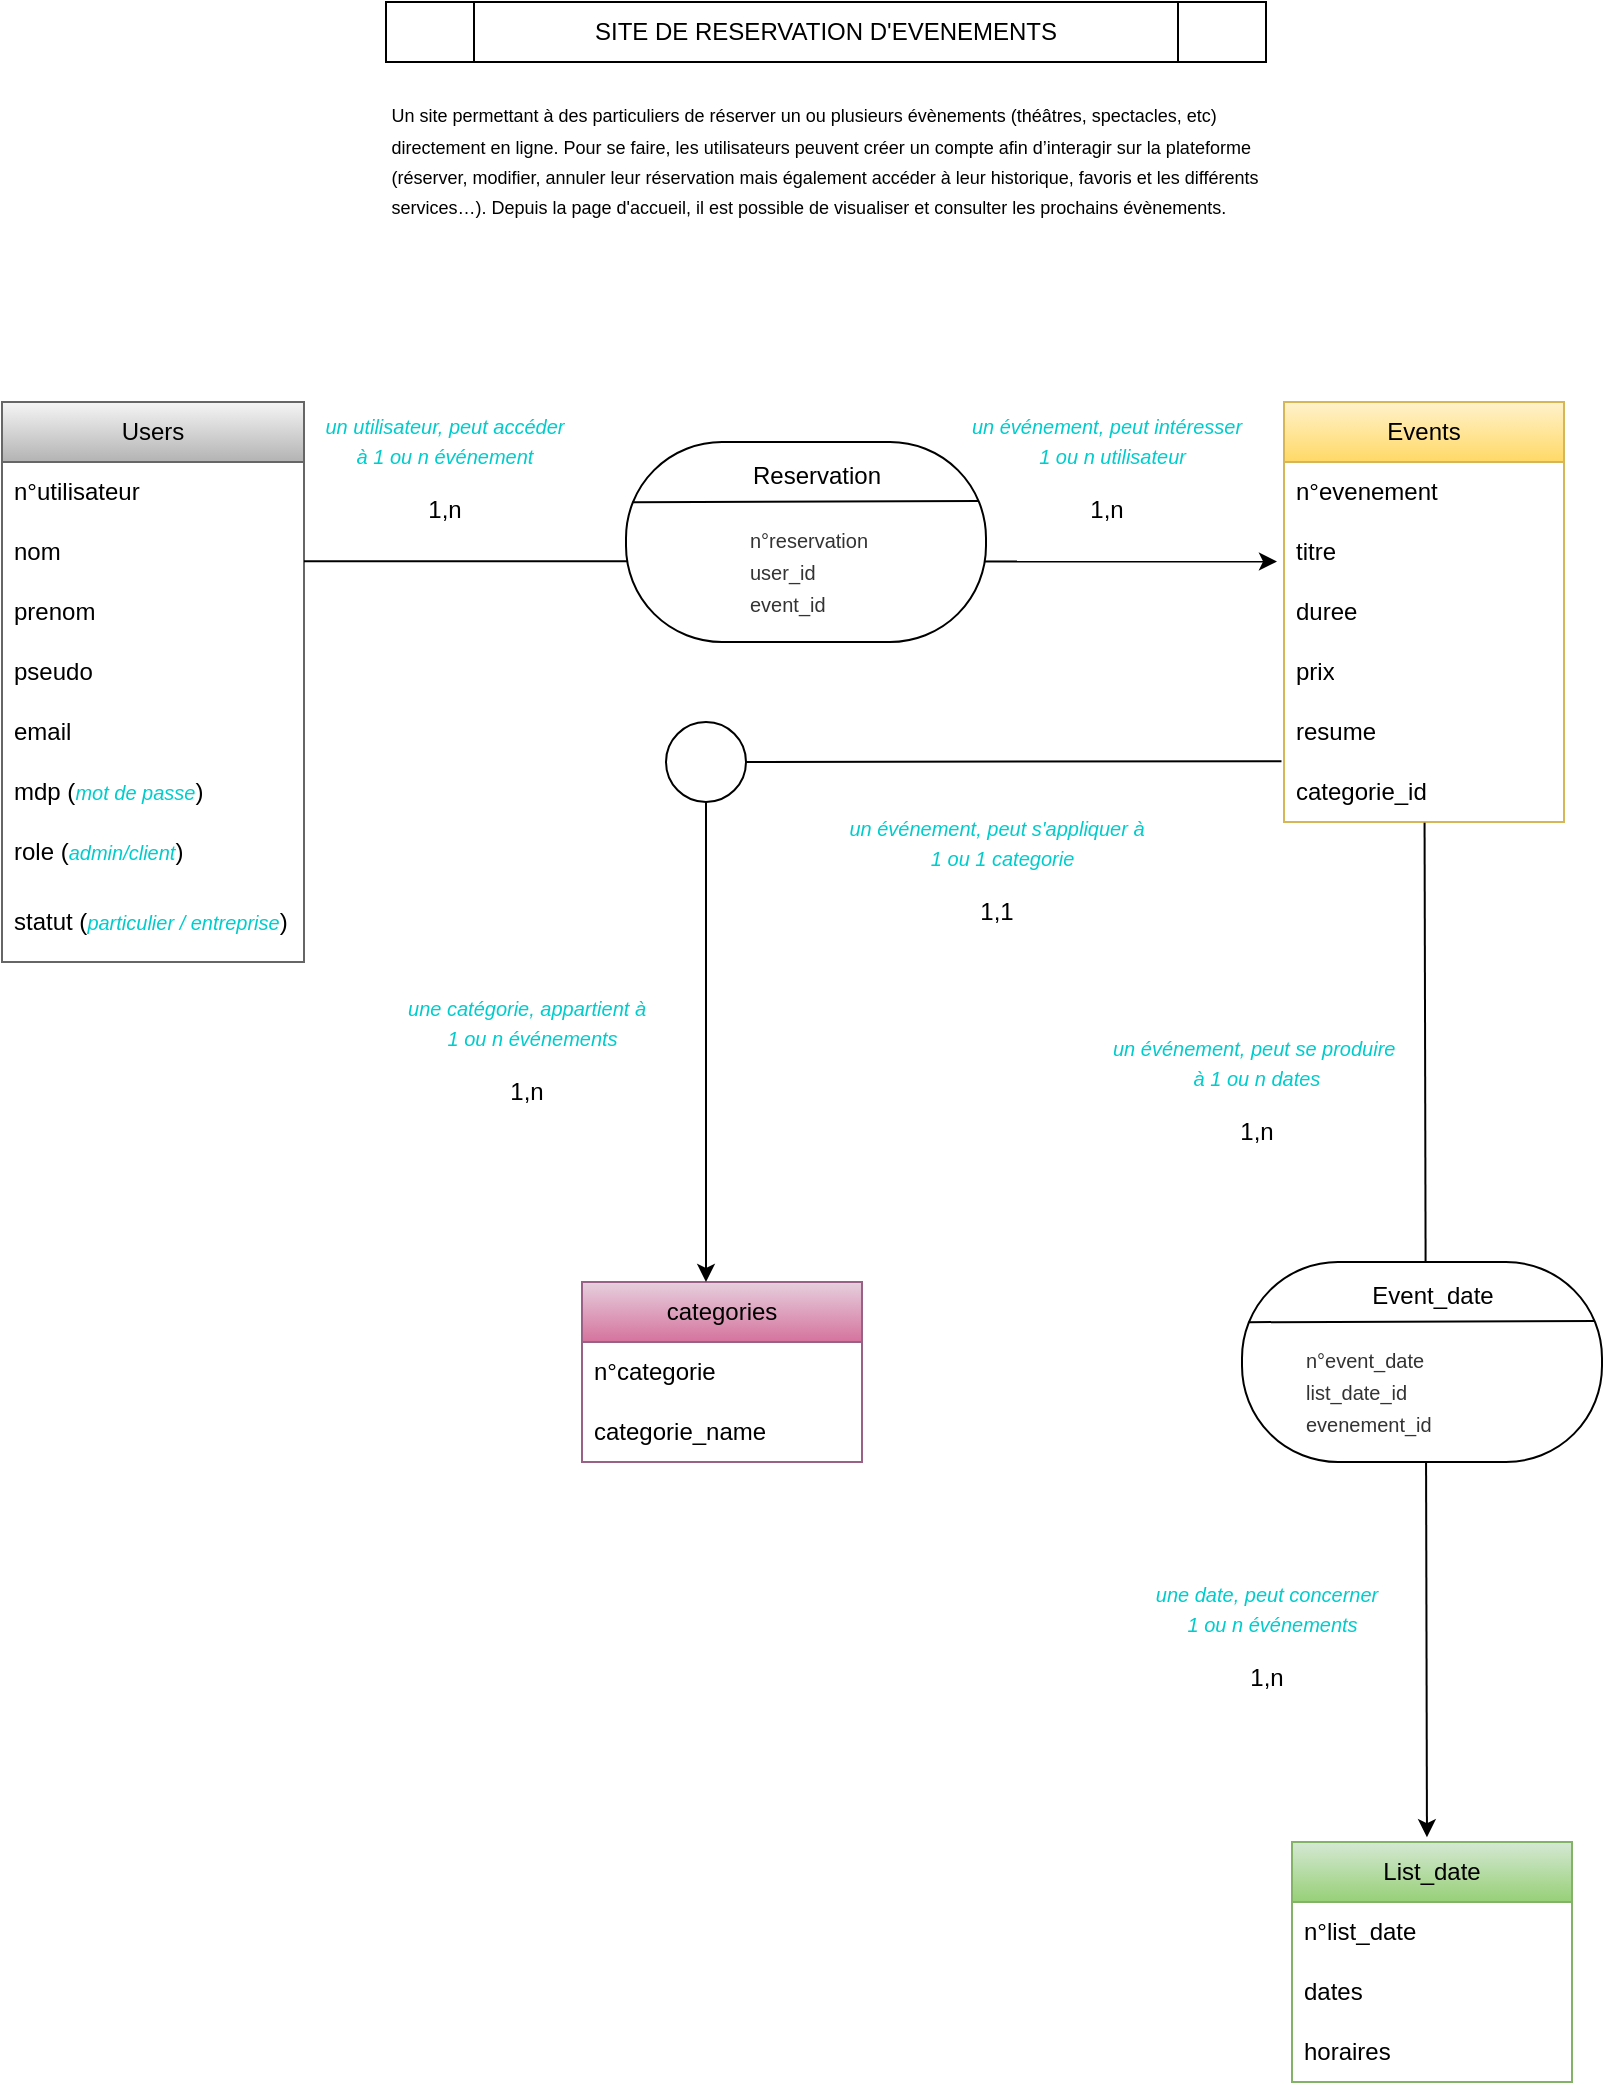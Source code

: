 <mxfile version="22.0.2" type="device">
  <diagram name="Page-1" id="niFAYI7-j2DZLFPBzeHO">
    <mxGraphModel dx="1199" dy="641" grid="1" gridSize="10" guides="1" tooltips="1" connect="1" arrows="1" fold="1" page="1" pageScale="1" pageWidth="827" pageHeight="1169" math="0" shadow="0">
      <root>
        <mxCell id="0" />
        <mxCell id="1" parent="0" />
        <mxCell id="huWjjuCk4hPInq8IUZ5Y-1" value="Events" style="swimlane;fontStyle=0;childLayout=stackLayout;horizontal=1;startSize=30;horizontalStack=0;resizeParent=1;resizeParentMax=0;resizeLast=0;collapsible=1;marginBottom=0;whiteSpace=wrap;html=1;fillColor=#fff2cc;gradientColor=#ffd966;strokeColor=#d6b656;" parent="1" vertex="1">
          <mxGeometry x="649" y="240" width="140" height="210" as="geometry" />
        </mxCell>
        <mxCell id="huWjjuCk4hPInq8IUZ5Y-2" value="n°evenement" style="text;strokeColor=none;fillColor=none;align=left;verticalAlign=middle;spacingLeft=4;spacingRight=4;overflow=hidden;points=[[0,0.5],[1,0.5]];portConstraint=eastwest;rotatable=0;whiteSpace=wrap;html=1;" parent="huWjjuCk4hPInq8IUZ5Y-1" vertex="1">
          <mxGeometry y="30" width="140" height="30" as="geometry" />
        </mxCell>
        <mxCell id="huWjjuCk4hPInq8IUZ5Y-3" value="titre" style="text;strokeColor=none;fillColor=none;align=left;verticalAlign=middle;spacingLeft=4;spacingRight=4;overflow=hidden;points=[[0,0.5],[1,0.5]];portConstraint=eastwest;rotatable=0;whiteSpace=wrap;html=1;" parent="huWjjuCk4hPInq8IUZ5Y-1" vertex="1">
          <mxGeometry y="60" width="140" height="30" as="geometry" />
        </mxCell>
        <mxCell id="huWjjuCk4hPInq8IUZ5Y-10" value="duree" style="text;strokeColor=none;fillColor=none;align=left;verticalAlign=middle;spacingLeft=4;spacingRight=4;overflow=hidden;points=[[0,0.5],[1,0.5]];portConstraint=eastwest;rotatable=0;whiteSpace=wrap;html=1;" parent="huWjjuCk4hPInq8IUZ5Y-1" vertex="1">
          <mxGeometry y="90" width="140" height="30" as="geometry" />
        </mxCell>
        <mxCell id="huWjjuCk4hPInq8IUZ5Y-34" value="prix" style="text;strokeColor=none;fillColor=none;align=left;verticalAlign=middle;spacingLeft=4;spacingRight=4;overflow=hidden;points=[[0,0.5],[1,0.5]];portConstraint=eastwest;rotatable=0;whiteSpace=wrap;html=1;" parent="huWjjuCk4hPInq8IUZ5Y-1" vertex="1">
          <mxGeometry y="120" width="140" height="30" as="geometry" />
        </mxCell>
        <mxCell id="huWjjuCk4hPInq8IUZ5Y-35" value="resume" style="text;strokeColor=none;fillColor=none;align=left;verticalAlign=middle;spacingLeft=4;spacingRight=4;overflow=hidden;points=[[0,0.5],[1,0.5]];portConstraint=eastwest;rotatable=0;whiteSpace=wrap;html=1;" parent="huWjjuCk4hPInq8IUZ5Y-1" vertex="1">
          <mxGeometry y="150" width="140" height="30" as="geometry" />
        </mxCell>
        <mxCell id="huWjjuCk4hPInq8IUZ5Y-36" value="categorie_id" style="text;strokeColor=none;fillColor=none;align=left;verticalAlign=middle;spacingLeft=4;spacingRight=4;overflow=hidden;points=[[0,0.5],[1,0.5]];portConstraint=eastwest;rotatable=0;whiteSpace=wrap;html=1;" parent="huWjjuCk4hPInq8IUZ5Y-1" vertex="1">
          <mxGeometry y="180" width="140" height="30" as="geometry" />
        </mxCell>
        <mxCell id="huWjjuCk4hPInq8IUZ5Y-6" value="Users" style="swimlane;fontStyle=0;childLayout=stackLayout;horizontal=1;startSize=30;horizontalStack=0;resizeParent=1;resizeParentMax=0;resizeLast=0;collapsible=1;marginBottom=0;whiteSpace=wrap;html=1;fillColor=#f5f5f5;gradientColor=#b3b3b3;strokeColor=#666666;" parent="1" vertex="1">
          <mxGeometry x="8" y="240" width="151" height="280" as="geometry" />
        </mxCell>
        <mxCell id="huWjjuCk4hPInq8IUZ5Y-8" value="n°utilisateur" style="text;strokeColor=none;fillColor=none;align=left;verticalAlign=middle;spacingLeft=4;spacingRight=4;overflow=hidden;points=[[0,0.5],[1,0.5]];portConstraint=eastwest;rotatable=0;whiteSpace=wrap;html=1;" parent="huWjjuCk4hPInq8IUZ5Y-6" vertex="1">
          <mxGeometry y="30" width="151" height="30" as="geometry" />
        </mxCell>
        <mxCell id="huWjjuCk4hPInq8IUZ5Y-12" value="nom" style="text;strokeColor=none;fillColor=none;align=left;verticalAlign=middle;spacingLeft=4;spacingRight=4;overflow=hidden;points=[[0,0.5],[1,0.5]];portConstraint=eastwest;rotatable=0;whiteSpace=wrap;html=1;" parent="huWjjuCk4hPInq8IUZ5Y-6" vertex="1">
          <mxGeometry y="60" width="151" height="30" as="geometry" />
        </mxCell>
        <mxCell id="huWjjuCk4hPInq8IUZ5Y-13" value="prenom" style="text;strokeColor=none;fillColor=none;align=left;verticalAlign=middle;spacingLeft=4;spacingRight=4;overflow=hidden;points=[[0,0.5],[1,0.5]];portConstraint=eastwest;rotatable=0;whiteSpace=wrap;html=1;" parent="huWjjuCk4hPInq8IUZ5Y-6" vertex="1">
          <mxGeometry y="90" width="151" height="30" as="geometry" />
        </mxCell>
        <mxCell id="huWjjuCk4hPInq8IUZ5Y-14" value="pseudo" style="text;strokeColor=none;fillColor=none;align=left;verticalAlign=middle;spacingLeft=4;spacingRight=4;overflow=hidden;points=[[0,0.5],[1,0.5]];portConstraint=eastwest;rotatable=0;whiteSpace=wrap;html=1;" parent="huWjjuCk4hPInq8IUZ5Y-6" vertex="1">
          <mxGeometry y="120" width="151" height="30" as="geometry" />
        </mxCell>
        <mxCell id="huWjjuCk4hPInq8IUZ5Y-15" value="email" style="text;strokeColor=none;fillColor=none;align=left;verticalAlign=middle;spacingLeft=4;spacingRight=4;overflow=hidden;points=[[0,0.5],[1,0.5]];portConstraint=eastwest;rotatable=0;whiteSpace=wrap;html=1;" parent="huWjjuCk4hPInq8IUZ5Y-6" vertex="1">
          <mxGeometry y="150" width="151" height="30" as="geometry" />
        </mxCell>
        <mxCell id="huWjjuCk4hPInq8IUZ5Y-9" value="mdp&amp;nbsp;(&lt;i&gt;&lt;font style=&quot;font-size: 10px;&quot; color=&quot;#00cccc&quot;&gt;mot de passe&lt;/font&gt;&lt;/i&gt;&lt;font style=&quot;border-color: var(--border-color);&quot; color=&quot;#00cccc&quot;&gt;&lt;/font&gt;&lt;span style=&quot;border-color: var(--border-color); text-align: center; background-color: initial;&quot;&gt;&lt;/span&gt;&lt;span style=&quot;border-color: var(--border-color); text-align: center; background-color: initial;&quot;&gt;)&lt;/span&gt;" style="text;strokeColor=none;fillColor=none;align=left;verticalAlign=middle;spacingLeft=4;spacingRight=4;overflow=hidden;points=[[0,0.5],[1,0.5]];portConstraint=eastwest;rotatable=0;whiteSpace=wrap;html=1;" parent="huWjjuCk4hPInq8IUZ5Y-6" vertex="1">
          <mxGeometry y="180" width="151" height="30" as="geometry" />
        </mxCell>
        <mxCell id="huWjjuCk4hPInq8IUZ5Y-47" value="&lt;div style=&quot;text-align: center;&quot;&gt;&lt;span style=&quot;background-color: initial;&quot;&gt;role (&lt;font color=&quot;#00cccc&quot;&gt;&lt;span style=&quot;font-size: 10px;&quot;&gt;&lt;i&gt;admin/client&lt;/i&gt;&lt;/span&gt;&lt;/font&gt;&lt;/span&gt;&lt;span style=&quot;background-color: initial;&quot;&gt;)&lt;/span&gt;&lt;/div&gt;" style="text;strokeColor=none;fillColor=none;align=left;verticalAlign=middle;spacingLeft=4;spacingRight=4;overflow=hidden;points=[[0,0.5],[1,0.5]];portConstraint=eastwest;rotatable=0;whiteSpace=wrap;html=1;" parent="huWjjuCk4hPInq8IUZ5Y-6" vertex="1">
          <mxGeometry y="210" width="151" height="30" as="geometry" />
        </mxCell>
        <mxCell id="huWjjuCk4hPInq8IUZ5Y-48" value="&lt;div style=&quot;&quot;&gt;&lt;span style=&quot;background-color: initial;&quot;&gt;statut (&lt;font color=&quot;#00cccc&quot;&gt;&lt;span style=&quot;font-size: 10px;&quot;&gt;&lt;i&gt;particulier / entreprise&lt;/i&gt;&lt;/span&gt;&lt;/font&gt;&lt;/span&gt;&lt;span style=&quot;background-color: initial;&quot;&gt;)&lt;/span&gt;&lt;/div&gt;" style="text;strokeColor=none;fillColor=none;align=left;verticalAlign=middle;spacingLeft=4;spacingRight=4;overflow=hidden;points=[[0,0.5],[1,0.5]];portConstraint=eastwest;rotatable=0;whiteSpace=wrap;html=1;" parent="huWjjuCk4hPInq8IUZ5Y-6" vertex="1">
          <mxGeometry y="240" width="151" height="40" as="geometry" />
        </mxCell>
        <mxCell id="huWjjuCk4hPInq8IUZ5Y-16" value="" style="endArrow=classic;html=1;rounded=0;exitX=1;exitY=0.987;exitDx=0;exitDy=0;exitPerimeter=0;entryX=-0.025;entryY=-0.008;entryDx=0;entryDy=0;entryPerimeter=0;" parent="1" edge="1">
          <mxGeometry width="50" height="50" relative="1" as="geometry">
            <mxPoint x="159" y="319.61" as="sourcePoint" />
            <mxPoint x="645.5" y="319.76" as="targetPoint" />
          </mxGeometry>
        </mxCell>
        <mxCell id="huWjjuCk4hPInq8IUZ5Y-18" value="1,n" style="text;html=1;align=center;verticalAlign=middle;resizable=0;points=[];autosize=1;strokeColor=none;fillColor=none;" parent="1" vertex="1">
          <mxGeometry x="209" y="279" width="40" height="30" as="geometry" />
        </mxCell>
        <mxCell id="huWjjuCk4hPInq8IUZ5Y-19" value="&lt;i style=&quot;font-size: 10px;&quot;&gt;&lt;font style=&quot;font-size: 10px;&quot; color=&quot;#00cccc&quot;&gt;un utilisateur, peut accéder &lt;br&gt;à 1 ou n événement&lt;/font&gt;&lt;/i&gt;" style="text;html=1;align=center;verticalAlign=middle;resizable=0;points=[];autosize=1;strokeColor=none;fillColor=none;" parent="1" vertex="1">
          <mxGeometry x="159" y="239" width="140" height="40" as="geometry" />
        </mxCell>
        <mxCell id="huWjjuCk4hPInq8IUZ5Y-20" value="1,n" style="text;html=1;align=center;verticalAlign=middle;resizable=0;points=[];autosize=1;strokeColor=none;fillColor=none;" parent="1" vertex="1">
          <mxGeometry x="540" y="279" width="40" height="30" as="geometry" />
        </mxCell>
        <mxCell id="huWjjuCk4hPInq8IUZ5Y-21" value="&lt;i style=&quot;font-size: 10px;&quot;&gt;&lt;font style=&quot;font-size: 10px;&quot; color=&quot;#00cccc&quot;&gt;un&amp;nbsp;&lt;/font&gt;&lt;/i&gt;&lt;i style=&quot;border-color: var(--border-color); font-size: 10px;&quot;&gt;&lt;font style=&quot;border-color: var(--border-color);&quot; color=&quot;#00cccc&quot;&gt;événement&lt;/font&gt;&lt;/i&gt;&lt;i style=&quot;font-size: 10px;&quot;&gt;&lt;font style=&quot;font-size: 10px;&quot; color=&quot;#00cccc&quot;&gt;, peut intéresser&lt;br&gt;&amp;nbsp; 1 ou n&amp;nbsp;&lt;/font&gt;&lt;/i&gt;&lt;i style=&quot;border-color: var(--border-color); font-size: 10px;&quot;&gt;&lt;font style=&quot;border-color: var(--border-color);&quot; color=&quot;#00cccc&quot;&gt;utilisateur&lt;/font&gt;&lt;/i&gt;" style="text;html=1;align=center;verticalAlign=middle;resizable=0;points=[];autosize=1;strokeColor=none;fillColor=none;" parent="1" vertex="1">
          <mxGeometry x="480" y="239" width="160" height="40" as="geometry" />
        </mxCell>
        <mxCell id="huWjjuCk4hPInq8IUZ5Y-22" value="" style="rounded=1;whiteSpace=wrap;html=1;arcSize=48;" parent="1" vertex="1">
          <mxGeometry x="320" y="260" width="180" height="100" as="geometry" />
        </mxCell>
        <mxCell id="huWjjuCk4hPInq8IUZ5Y-25" value="" style="endArrow=none;html=1;rounded=0;exitX=0.018;exitY=0.301;exitDx=0;exitDy=0;exitPerimeter=0;entryX=0.979;entryY=0.295;entryDx=0;entryDy=0;entryPerimeter=0;" parent="1" source="huWjjuCk4hPInq8IUZ5Y-22" target="huWjjuCk4hPInq8IUZ5Y-22" edge="1">
          <mxGeometry width="50" height="50" relative="1" as="geometry">
            <mxPoint x="294.2" y="298.98" as="sourcePoint" />
            <mxPoint x="523.8" y="298.85" as="targetPoint" />
          </mxGeometry>
        </mxCell>
        <mxCell id="huWjjuCk4hPInq8IUZ5Y-26" value="Reservation" style="text;html=1;align=center;verticalAlign=middle;resizable=0;points=[];autosize=1;strokeColor=none;fillColor=none;" parent="1" vertex="1">
          <mxGeometry x="370" y="262" width="90" height="30" as="geometry" />
        </mxCell>
        <mxCell id="huWjjuCk4hPInq8IUZ5Y-27" value="&lt;p style=&quot;line-height: 160%; font-size: 10px;&quot;&gt;&lt;font color=&quot;#333333&quot;&gt;n°reservation&lt;br&gt;user_id&lt;br&gt;event_id&lt;br&gt;&lt;/font&gt;&lt;/p&gt;" style="text;html=1;align=left;verticalAlign=middle;resizable=0;points=[];autosize=1;" parent="1" vertex="1">
          <mxGeometry x="380" y="285" width="80" height="80" as="geometry" />
        </mxCell>
        <mxCell id="huWjjuCk4hPInq8IUZ5Y-28" value="categories" style="swimlane;fontStyle=0;childLayout=stackLayout;horizontal=1;startSize=30;horizontalStack=0;resizeParent=1;resizeParentMax=0;resizeLast=0;collapsible=1;marginBottom=0;whiteSpace=wrap;html=1;fillColor=#e6d0de;gradientColor=#d5739d;strokeColor=#996185;" parent="1" vertex="1">
          <mxGeometry x="298" y="680" width="140" height="90" as="geometry" />
        </mxCell>
        <mxCell id="huWjjuCk4hPInq8IUZ5Y-29" value="n°categorie" style="text;strokeColor=none;fillColor=none;align=left;verticalAlign=middle;spacingLeft=4;spacingRight=4;overflow=hidden;points=[[0,0.5],[1,0.5]];portConstraint=eastwest;rotatable=0;whiteSpace=wrap;html=1;" parent="huWjjuCk4hPInq8IUZ5Y-28" vertex="1">
          <mxGeometry y="30" width="140" height="30" as="geometry" />
        </mxCell>
        <mxCell id="huWjjuCk4hPInq8IUZ5Y-30" value="categorie_name" style="text;strokeColor=none;fillColor=none;align=left;verticalAlign=middle;spacingLeft=4;spacingRight=4;overflow=hidden;points=[[0,0.5],[1,0.5]];portConstraint=eastwest;rotatable=0;whiteSpace=wrap;html=1;" parent="huWjjuCk4hPInq8IUZ5Y-28" vertex="1">
          <mxGeometry y="60" width="140" height="30" as="geometry" />
        </mxCell>
        <mxCell id="huWjjuCk4hPInq8IUZ5Y-38" value="" style="endArrow=classic;html=1;rounded=0;exitX=0.502;exitY=1.014;exitDx=0;exitDy=0;exitPerimeter=0;entryX=0.482;entryY=-0.02;entryDx=0;entryDy=0;entryPerimeter=0;" parent="1" source="huWjjuCk4hPInq8IUZ5Y-36" target="1F8GkbTLSbqJveGHJ6Iy-1" edge="1">
          <mxGeometry width="50" height="50" relative="1" as="geometry">
            <mxPoint x="330" y="460" as="sourcePoint" />
            <mxPoint x="720" y="830" as="targetPoint" />
          </mxGeometry>
        </mxCell>
        <mxCell id="huWjjuCk4hPInq8IUZ5Y-39" value="1,n" style="text;html=1;align=center;verticalAlign=middle;resizable=0;points=[];autosize=1;strokeColor=none;fillColor=none;" parent="1" vertex="1">
          <mxGeometry x="615" y="590" width="40" height="30" as="geometry" />
        </mxCell>
        <mxCell id="huWjjuCk4hPInq8IUZ5Y-40" value="&lt;i style=&quot;font-size: 10px;&quot;&gt;&lt;font style=&quot;font-size: 10px;&quot; color=&quot;#00cccc&quot;&gt;un&amp;nbsp;&lt;/font&gt;&lt;/i&gt;&lt;i style=&quot;border-color: var(--border-color); font-size: 10px;&quot;&gt;&lt;font style=&quot;border-color: var(--border-color);&quot; color=&quot;#00cccc&quot;&gt;événement&lt;/font&gt;&lt;/i&gt;&lt;i style=&quot;font-size: 10px;&quot;&gt;&lt;font style=&quot;font-size: 10px;&quot; color=&quot;#00cccc&quot;&gt;, peut se produire&amp;nbsp;&lt;br&gt;à 1 ou n dates&lt;/font&gt;&lt;/i&gt;" style="text;html=1;align=center;verticalAlign=middle;resizable=0;points=[];autosize=1;strokeColor=none;fillColor=none;" parent="1" vertex="1">
          <mxGeometry x="550" y="550" width="170" height="40" as="geometry" />
        </mxCell>
        <mxCell id="huWjjuCk4hPInq8IUZ5Y-41" value="1,n" style="text;html=1;align=center;verticalAlign=middle;resizable=0;points=[];autosize=1;strokeColor=none;fillColor=none;" parent="1" vertex="1">
          <mxGeometry x="620" y="863" width="40" height="30" as="geometry" />
        </mxCell>
        <mxCell id="huWjjuCk4hPInq8IUZ5Y-42" value="&lt;i style=&quot;font-size: 10px;&quot;&gt;&lt;font style=&quot;font-size: 10px;&quot; color=&quot;#00cccc&quot;&gt;une date&lt;/font&gt;&lt;/i&gt;&lt;i style=&quot;font-size: 10px;&quot;&gt;&lt;font style=&quot;font-size: 10px;&quot; color=&quot;#00cccc&quot;&gt;, peut concerner&lt;br&gt;&amp;nbsp; 1 ou n&amp;nbsp;&lt;/font&gt;&lt;/i&gt;&lt;i style=&quot;border-color: var(--border-color); font-size: 10px;&quot;&gt;&lt;font style=&quot;border-color: var(--border-color);&quot; color=&quot;#00cccc&quot;&gt;événements&lt;/font&gt;&lt;/i&gt;" style="text;html=1;align=center;verticalAlign=middle;resizable=0;points=[];autosize=1;strokeColor=none;fillColor=none;" parent="1" vertex="1">
          <mxGeometry x="575" y="823" width="130" height="40" as="geometry" />
        </mxCell>
        <mxCell id="huWjjuCk4hPInq8IUZ5Y-46" value="SITE DE RESERVATION D&#39;EVENEMENTS" style="shape=process;whiteSpace=wrap;html=1;backgroundOutline=1;" parent="1" vertex="1">
          <mxGeometry x="200" y="40" width="440" height="30" as="geometry" />
        </mxCell>
        <mxCell id="wSys72QmziQknTz7GNzb-1" value="&lt;p style=&quot;line-height:1.38;margin-top:0pt;margin-bottom:0pt;&quot; dir=&quot;ltr&quot;&gt;&lt;/p&gt;&lt;p style=&quot;line-height:1.38;margin-top:0pt;margin-bottom:0pt;&quot; dir=&quot;ltr&quot;&gt;&lt;/p&gt;&lt;div&gt;&lt;/div&gt;&lt;span style=&quot;font-family: Arial, sans-serif; background-color: transparent; font-variant-numeric: normal; font-variant-east-asian: normal; font-variant-alternates: normal; font-variant-position: normal; vertical-align: baseline; font-size: 9px;&quot;&gt;&lt;span id=&quot;docs-internal-guid-3eaf1046-7fff-404b-623f-7b535a3fa58a&quot;&gt;&lt;/span&gt;&lt;div style=&quot;text-align: left; line-height: 170%;&quot;&gt;&lt;span style=&quot;background-color: transparent;&quot;&gt;Un site permettant à des particuliers de réserver un ou plusieurs évènements (théâtres, spectacles, etc)&lt;/span&gt;&lt;br&gt;&lt;/div&gt;&lt;/span&gt;&lt;span style=&quot;font-family: Arial, sans-serif; background-color: transparent; font-variant-numeric: normal; font-variant-east-asian: normal; font-variant-alternates: normal; font-variant-position: normal; vertical-align: baseline; font-size: 9px;&quot;&gt;&lt;font style=&quot;font-size: 9px;&quot;&gt;&lt;div style=&quot;text-align: left; line-height: 170%;&quot;&gt;&lt;span style=&quot;background-color: transparent;&quot;&gt;directement en ligne. Pour se faire, les utilisateurs peuvent créer un compte afin d’interagir sur la plateforme&lt;br&gt;(réserver, modifier, annuler leur réservation mais également accéder à leur historique, favoris et les différents&lt;br&gt;services…). Depuis la page d&#39;accueil, il est possible de visualiser et consulter les prochains évènements.&lt;/span&gt;&lt;/div&gt;&lt;/font&gt;&lt;/span&gt;&lt;span id=&quot;docs-internal-guid-d5c1408f-7fff-7828-96c9-785d76111d96&quot;&gt;&lt;/span&gt;&lt;span id=&quot;docs-internal-guid-3eaf1046-7fff-404b-623f-7b535a3fa58a&quot;&gt;&lt;/span&gt;&lt;span id=&quot;docs-internal-guid-3eaf1046-7fff-404b-623f-7b535a3fa58a&quot;&gt;&lt;/span&gt;&lt;p style=&quot;font-size: 9px; line-height: 170%;&quot;&gt;&lt;/p&gt;&lt;font style=&quot;font-size: 9px;&quot;&gt;&lt;div style=&quot;text-align: left; line-height: 170%;&quot;&gt;&lt;/div&gt;&lt;span id=&quot;docs-internal-guid-f7cdca87-7fff-dbe9-ae89-b4db3ca43535&quot;&gt;&lt;/span&gt;&lt;/font&gt;" style="text;html=1;align=center;verticalAlign=middle;resizable=0;points=[];autosize=1;strokeColor=none;fillColor=none;" parent="1" vertex="1">
          <mxGeometry x="189" y="85" width="460" height="80" as="geometry" />
        </mxCell>
        <mxCell id="1F8GkbTLSbqJveGHJ6Iy-1" value="List_date" style="swimlane;fontStyle=0;childLayout=stackLayout;horizontal=1;startSize=30;horizontalStack=0;resizeParent=1;resizeParentMax=0;resizeLast=0;collapsible=1;marginBottom=0;whiteSpace=wrap;html=1;fillColor=#d5e8d4;gradientColor=#97d077;strokeColor=#82b366;" parent="1" vertex="1">
          <mxGeometry x="653" y="960" width="140" height="120" as="geometry" />
        </mxCell>
        <mxCell id="1F8GkbTLSbqJveGHJ6Iy-2" value="n°list_date" style="text;strokeColor=none;fillColor=none;align=left;verticalAlign=middle;spacingLeft=4;spacingRight=4;overflow=hidden;points=[[0,0.5],[1,0.5]];portConstraint=eastwest;rotatable=0;whiteSpace=wrap;html=1;" parent="1F8GkbTLSbqJveGHJ6Iy-1" vertex="1">
          <mxGeometry y="30" width="140" height="30" as="geometry" />
        </mxCell>
        <mxCell id="1F8GkbTLSbqJveGHJ6Iy-3" value="dates" style="text;strokeColor=none;fillColor=none;align=left;verticalAlign=middle;spacingLeft=4;spacingRight=4;overflow=hidden;points=[[0,0.5],[1,0.5]];portConstraint=eastwest;rotatable=0;whiteSpace=wrap;html=1;" parent="1F8GkbTLSbqJveGHJ6Iy-1" vertex="1">
          <mxGeometry y="60" width="140" height="30" as="geometry" />
        </mxCell>
        <mxCell id="1F8GkbTLSbqJveGHJ6Iy-4" value="horaires" style="text;strokeColor=none;fillColor=none;align=left;verticalAlign=middle;spacingLeft=4;spacingRight=4;overflow=hidden;points=[[0,0.5],[1,0.5]];portConstraint=eastwest;rotatable=0;whiteSpace=wrap;html=1;" parent="1F8GkbTLSbqJveGHJ6Iy-1" vertex="1">
          <mxGeometry y="90" width="140" height="30" as="geometry" />
        </mxCell>
        <mxCell id="1F8GkbTLSbqJveGHJ6Iy-62" value="" style="rounded=1;whiteSpace=wrap;html=1;arcSize=48;" parent="1" vertex="1">
          <mxGeometry x="628" y="670" width="180" height="100" as="geometry" />
        </mxCell>
        <mxCell id="1F8GkbTLSbqJveGHJ6Iy-63" value="" style="endArrow=none;html=1;rounded=0;exitX=0.018;exitY=0.301;exitDx=0;exitDy=0;exitPerimeter=0;entryX=0.979;entryY=0.295;entryDx=0;entryDy=0;entryPerimeter=0;" parent="1" source="1F8GkbTLSbqJveGHJ6Iy-62" target="1F8GkbTLSbqJveGHJ6Iy-62" edge="1">
          <mxGeometry width="50" height="50" relative="1" as="geometry">
            <mxPoint x="602.2" y="708.98" as="sourcePoint" />
            <mxPoint x="831.8" y="708.85" as="targetPoint" />
          </mxGeometry>
        </mxCell>
        <mxCell id="1F8GkbTLSbqJveGHJ6Iy-64" value="Event_date" style="text;html=1;align=center;verticalAlign=middle;resizable=0;points=[];autosize=1;strokeColor=none;fillColor=none;" parent="1" vertex="1">
          <mxGeometry x="683" y="672" width="80" height="30" as="geometry" />
        </mxCell>
        <mxCell id="1F8GkbTLSbqJveGHJ6Iy-65" value="&lt;p style=&quot;line-height: 160%; font-size: 10px;&quot;&gt;&lt;font color=&quot;#333333&quot;&gt;n°event_date&lt;br&gt;list_date_id&lt;br&gt;evenement_id&lt;br&gt;&lt;/font&gt;&lt;/p&gt;" style="text;html=1;align=left;verticalAlign=middle;resizable=0;points=[];autosize=1;" parent="1" vertex="1">
          <mxGeometry x="658" y="695" width="90" height="80" as="geometry" />
        </mxCell>
        <mxCell id="1F8GkbTLSbqJveGHJ6Iy-67" value="" style="endArrow=classic;html=1;rounded=0;exitX=-0.009;exitY=-0.012;exitDx=0;exitDy=0;exitPerimeter=0;" parent="1" source="huWjjuCk4hPInq8IUZ5Y-36" edge="1">
          <mxGeometry width="50" height="50" relative="1" as="geometry">
            <mxPoint x="390" y="540" as="sourcePoint" />
            <mxPoint x="360" y="420" as="targetPoint" />
          </mxGeometry>
        </mxCell>
        <mxCell id="1F8GkbTLSbqJveGHJ6Iy-68" value="1,1" style="text;html=1;align=center;verticalAlign=middle;resizable=0;points=[];autosize=1;strokeColor=none;fillColor=none;" parent="1" vertex="1">
          <mxGeometry x="485" y="480" width="40" height="30" as="geometry" />
        </mxCell>
        <mxCell id="1F8GkbTLSbqJveGHJ6Iy-69" value="&lt;i style=&quot;font-size: 10px;&quot;&gt;&lt;font style=&quot;font-size: 10px;&quot; color=&quot;#00cccc&quot;&gt;un&amp;nbsp;&lt;/font&gt;&lt;/i&gt;&lt;i style=&quot;border-color: var(--border-color); font-size: 10px;&quot;&gt;&lt;font style=&quot;border-color: var(--border-color);&quot; color=&quot;#00cccc&quot;&gt;événement&lt;/font&gt;&lt;/i&gt;&lt;i style=&quot;font-size: 10px;&quot;&gt;&lt;font style=&quot;font-size: 10px;&quot; color=&quot;#00cccc&quot;&gt;, peut s&#39;appliquer à&lt;br&gt;&amp;nbsp; 1 ou 1&amp;nbsp;&lt;/font&gt;&lt;/i&gt;&lt;i style=&quot;border-color: var(--border-color); font-size: 10px;&quot;&gt;&lt;font style=&quot;border-color: var(--border-color);&quot; color=&quot;#00cccc&quot;&gt;categorie&lt;/font&gt;&lt;/i&gt;" style="text;html=1;align=center;verticalAlign=middle;resizable=0;points=[];autosize=1;strokeColor=none;fillColor=none;" parent="1" vertex="1">
          <mxGeometry x="420" y="440" width="170" height="40" as="geometry" />
        </mxCell>
        <mxCell id="1F8GkbTLSbqJveGHJ6Iy-70" value="" style="endArrow=classic;html=1;rounded=0;exitX=0.5;exitY=0.75;exitDx=0;exitDy=0;exitPerimeter=0;" parent="1" source="huWjjuCk4hPInq8IUZ5Y-43" edge="1">
          <mxGeometry width="50" height="50" relative="1" as="geometry">
            <mxPoint x="360" y="480" as="sourcePoint" />
            <mxPoint x="360" y="680" as="targetPoint" />
          </mxGeometry>
        </mxCell>
        <mxCell id="huWjjuCk4hPInq8IUZ5Y-43" value="" style="ellipse;whiteSpace=wrap;html=1;aspect=fixed;" parent="1" vertex="1">
          <mxGeometry x="340" y="400" width="40" height="40" as="geometry" />
        </mxCell>
        <mxCell id="1F8GkbTLSbqJveGHJ6Iy-71" value="1,n" style="text;html=1;align=center;verticalAlign=middle;resizable=0;points=[];autosize=1;strokeColor=none;fillColor=none;" parent="1" vertex="1">
          <mxGeometry x="250" y="570" width="40" height="30" as="geometry" />
        </mxCell>
        <mxCell id="1F8GkbTLSbqJveGHJ6Iy-72" value="&lt;i style=&quot;font-size: 10px;&quot;&gt;&lt;font style=&quot;font-size: 10px;&quot; color=&quot;#00cccc&quot;&gt;une catégorie&lt;/font&gt;&lt;/i&gt;&lt;i style=&quot;font-size: 10px;&quot;&gt;&lt;font style=&quot;font-size: 10px;&quot; color=&quot;#00cccc&quot;&gt;, appartient à&lt;br&gt;&amp;nbsp; 1 ou n&amp;nbsp;&lt;/font&gt;&lt;/i&gt;&lt;i style=&quot;border-color: var(--border-color); font-size: 10px;&quot;&gt;&lt;font style=&quot;border-color: var(--border-color);&quot; color=&quot;#00cccc&quot;&gt;événements&lt;/font&gt;&lt;/i&gt;" style="text;html=1;align=center;verticalAlign=middle;resizable=0;points=[];autosize=1;strokeColor=none;fillColor=none;" parent="1" vertex="1">
          <mxGeometry x="200" y="530" width="140" height="40" as="geometry" />
        </mxCell>
      </root>
    </mxGraphModel>
  </diagram>
</mxfile>
